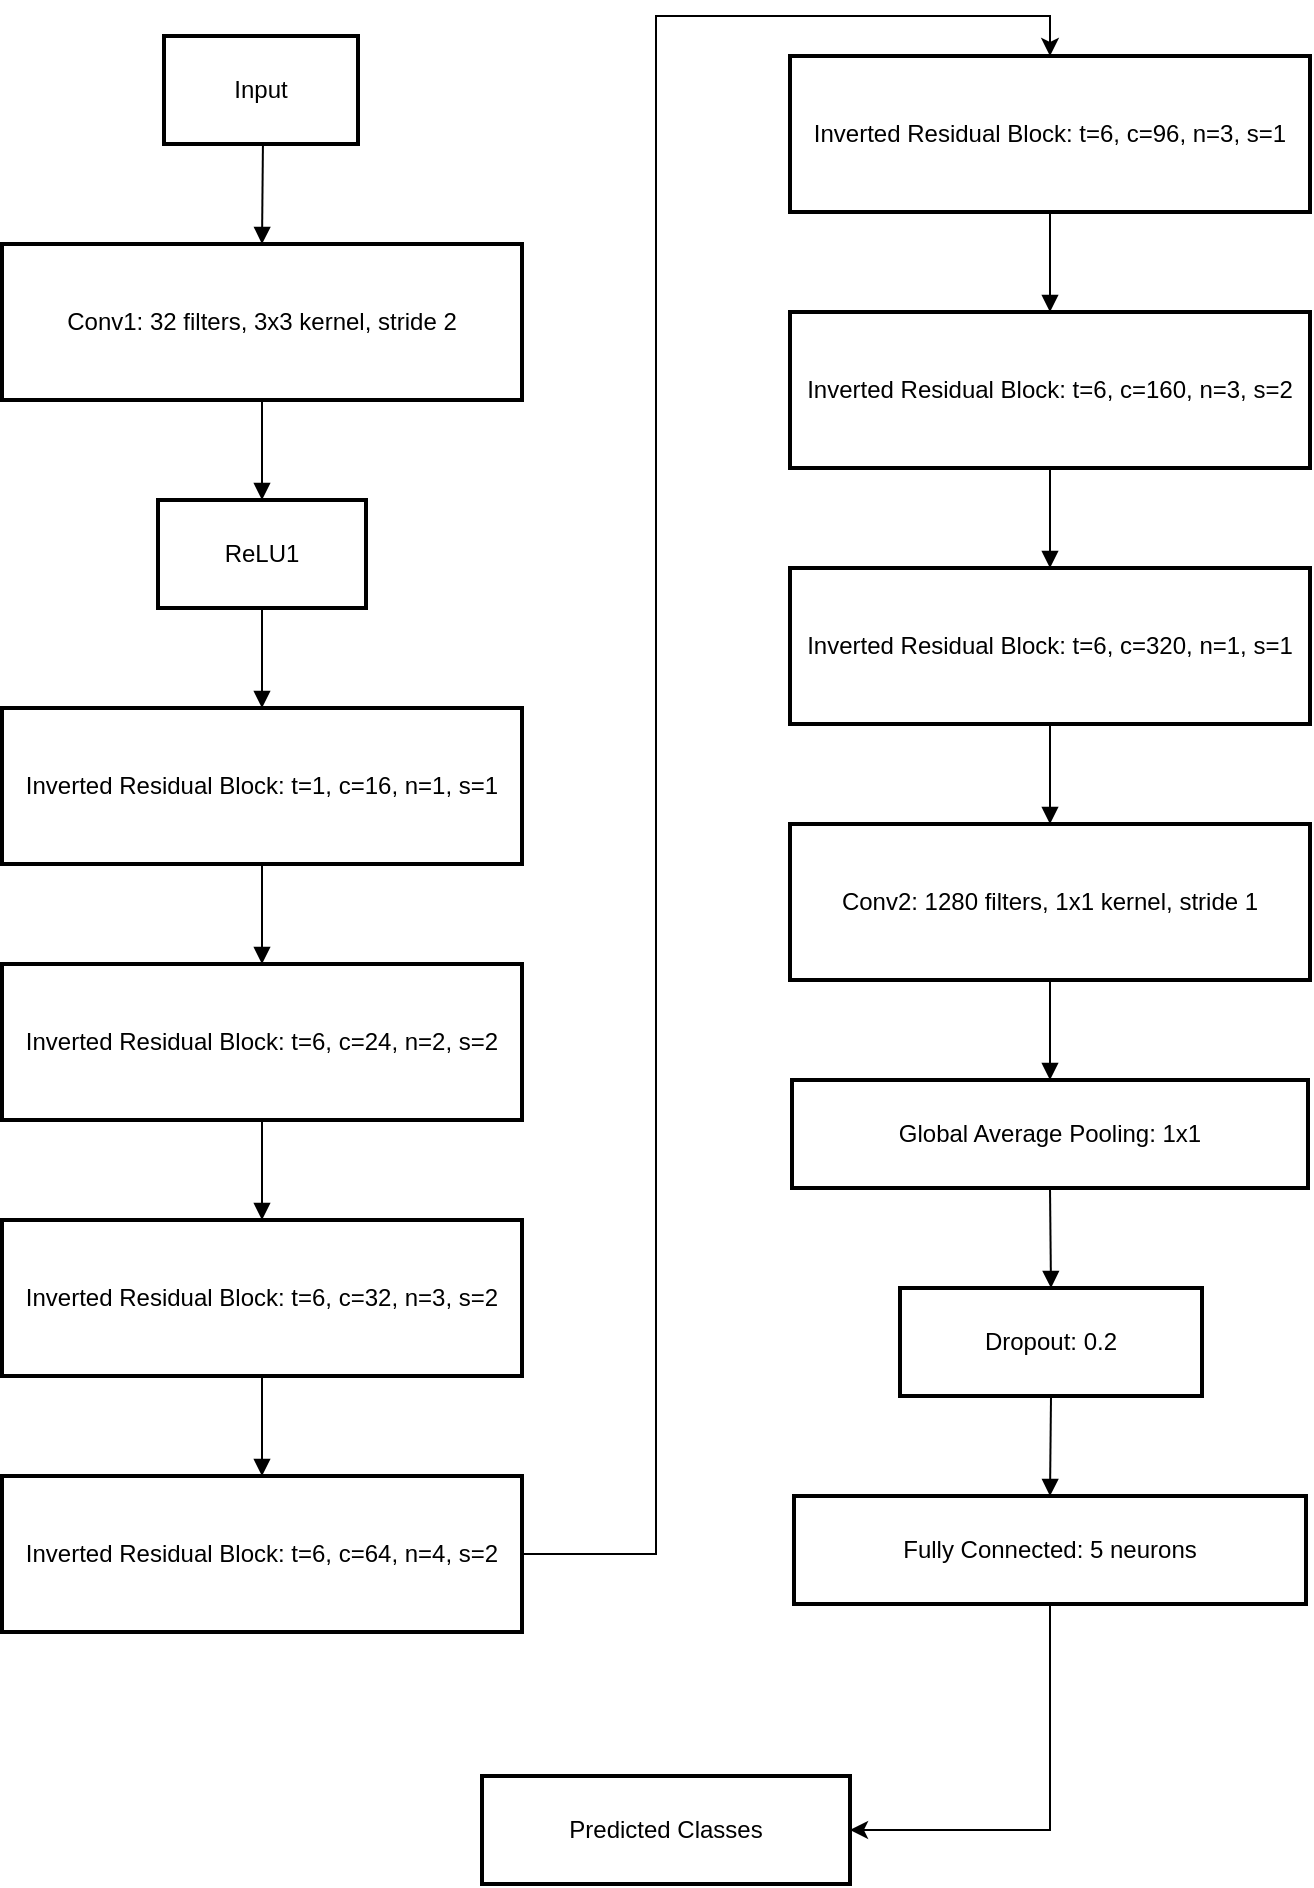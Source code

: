 <mxfile version="26.0.9">
  <diagram name="Page-1" id="NUpYmlJK31k0y7atno8J">
    <mxGraphModel dx="1221" dy="725" grid="1" gridSize="10" guides="1" tooltips="1" connect="1" arrows="1" fold="1" page="1" pageScale="1" pageWidth="827" pageHeight="1169" math="0" shadow="0">
      <root>
        <mxCell id="0" />
        <mxCell id="1" parent="0" />
        <mxCell id="IxdWaM10IjDjWFF7i-5I-1" value="Input" style="whiteSpace=wrap;strokeWidth=2;" vertex="1" parent="1">
          <mxGeometry x="101" y="20" width="97" height="54" as="geometry" />
        </mxCell>
        <mxCell id="IxdWaM10IjDjWFF7i-5I-2" value="Conv1: 32 filters, 3x3 kernel, stride 2" style="whiteSpace=wrap;strokeWidth=2;" vertex="1" parent="1">
          <mxGeometry x="20" y="124" width="260" height="78" as="geometry" />
        </mxCell>
        <mxCell id="IxdWaM10IjDjWFF7i-5I-3" value="ReLU1" style="whiteSpace=wrap;strokeWidth=2;" vertex="1" parent="1">
          <mxGeometry x="98" y="252" width="104" height="54" as="geometry" />
        </mxCell>
        <mxCell id="IxdWaM10IjDjWFF7i-5I-4" value="Inverted Residual Block: t=1, c=16, n=1, s=1" style="whiteSpace=wrap;strokeWidth=2;" vertex="1" parent="1">
          <mxGeometry x="20" y="356" width="260" height="78" as="geometry" />
        </mxCell>
        <mxCell id="IxdWaM10IjDjWFF7i-5I-5" value="Inverted Residual Block: t=6, c=24, n=2, s=2" style="whiteSpace=wrap;strokeWidth=2;" vertex="1" parent="1">
          <mxGeometry x="20" y="484" width="260" height="78" as="geometry" />
        </mxCell>
        <mxCell id="IxdWaM10IjDjWFF7i-5I-6" value="Inverted Residual Block: t=6, c=32, n=3, s=2" style="whiteSpace=wrap;strokeWidth=2;" vertex="1" parent="1">
          <mxGeometry x="20" y="612" width="260" height="78" as="geometry" />
        </mxCell>
        <mxCell id="IxdWaM10IjDjWFF7i-5I-31" style="edgeStyle=orthogonalEdgeStyle;rounded=0;orthogonalLoop=1;jettySize=auto;html=1;entryX=0.5;entryY=0;entryDx=0;entryDy=0;" edge="1" parent="1" source="IxdWaM10IjDjWFF7i-5I-7" target="IxdWaM10IjDjWFF7i-5I-8">
          <mxGeometry relative="1" as="geometry">
            <mxPoint x="340" as="targetPoint" />
          </mxGeometry>
        </mxCell>
        <mxCell id="IxdWaM10IjDjWFF7i-5I-7" value="Inverted Residual Block: t=6, c=64, n=4, s=2" style="whiteSpace=wrap;strokeWidth=2;" vertex="1" parent="1">
          <mxGeometry x="20" y="740" width="260" height="78" as="geometry" />
        </mxCell>
        <mxCell id="IxdWaM10IjDjWFF7i-5I-8" value="Inverted Residual Block: t=6, c=96, n=3, s=1" style="whiteSpace=wrap;strokeWidth=2;" vertex="1" parent="1">
          <mxGeometry x="414" y="30" width="260" height="78" as="geometry" />
        </mxCell>
        <mxCell id="IxdWaM10IjDjWFF7i-5I-9" value="Inverted Residual Block: t=6, c=160, n=3, s=2" style="whiteSpace=wrap;strokeWidth=2;" vertex="1" parent="1">
          <mxGeometry x="414" y="158" width="260" height="78" as="geometry" />
        </mxCell>
        <mxCell id="IxdWaM10IjDjWFF7i-5I-10" value="Inverted Residual Block: t=6, c=320, n=1, s=1" style="whiteSpace=wrap;strokeWidth=2;" vertex="1" parent="1">
          <mxGeometry x="414" y="286" width="260" height="78" as="geometry" />
        </mxCell>
        <mxCell id="IxdWaM10IjDjWFF7i-5I-11" value="Conv2: 1280 filters, 1x1 kernel, stride 1" style="whiteSpace=wrap;strokeWidth=2;" vertex="1" parent="1">
          <mxGeometry x="414" y="414" width="260" height="78" as="geometry" />
        </mxCell>
        <mxCell id="IxdWaM10IjDjWFF7i-5I-12" value="Global Average Pooling: 1x1" style="whiteSpace=wrap;strokeWidth=2;" vertex="1" parent="1">
          <mxGeometry x="415" y="542" width="258" height="54" as="geometry" />
        </mxCell>
        <mxCell id="IxdWaM10IjDjWFF7i-5I-13" value="Dropout: 0.2" style="whiteSpace=wrap;strokeWidth=2;" vertex="1" parent="1">
          <mxGeometry x="469" y="646" width="151" height="54" as="geometry" />
        </mxCell>
        <mxCell id="IxdWaM10IjDjWFF7i-5I-30" style="edgeStyle=orthogonalEdgeStyle;rounded=0;orthogonalLoop=1;jettySize=auto;html=1;entryX=1;entryY=0.5;entryDx=0;entryDy=0;" edge="1" parent="1" source="IxdWaM10IjDjWFF7i-5I-14" target="IxdWaM10IjDjWFF7i-5I-15">
          <mxGeometry relative="1" as="geometry" />
        </mxCell>
        <mxCell id="IxdWaM10IjDjWFF7i-5I-14" value="Fully Connected: 5 neurons" style="whiteSpace=wrap;strokeWidth=2;" vertex="1" parent="1">
          <mxGeometry x="416" y="750" width="256" height="54" as="geometry" />
        </mxCell>
        <mxCell id="IxdWaM10IjDjWFF7i-5I-15" value="Predicted Classes" style="whiteSpace=wrap;strokeWidth=2;" vertex="1" parent="1">
          <mxGeometry x="260" y="890" width="184" height="54" as="geometry" />
        </mxCell>
        <mxCell id="IxdWaM10IjDjWFF7i-5I-16" value="" style="curved=1;startArrow=none;endArrow=block;exitX=0.51;exitY=1;entryX=0.5;entryY=0;rounded=0;" edge="1" parent="1" source="IxdWaM10IjDjWFF7i-5I-1" target="IxdWaM10IjDjWFF7i-5I-2">
          <mxGeometry relative="1" as="geometry">
            <Array as="points" />
          </mxGeometry>
        </mxCell>
        <mxCell id="IxdWaM10IjDjWFF7i-5I-17" value="" style="curved=1;startArrow=none;endArrow=block;exitX=0.5;exitY=1;entryX=0.5;entryY=0;rounded=0;" edge="1" parent="1" source="IxdWaM10IjDjWFF7i-5I-2" target="IxdWaM10IjDjWFF7i-5I-3">
          <mxGeometry relative="1" as="geometry">
            <Array as="points" />
          </mxGeometry>
        </mxCell>
        <mxCell id="IxdWaM10IjDjWFF7i-5I-18" value="" style="curved=1;startArrow=none;endArrow=block;exitX=0.5;exitY=1;entryX=0.5;entryY=0;rounded=0;" edge="1" parent="1" source="IxdWaM10IjDjWFF7i-5I-3" target="IxdWaM10IjDjWFF7i-5I-4">
          <mxGeometry relative="1" as="geometry">
            <Array as="points" />
          </mxGeometry>
        </mxCell>
        <mxCell id="IxdWaM10IjDjWFF7i-5I-19" value="" style="curved=1;startArrow=none;endArrow=block;exitX=0.5;exitY=1;entryX=0.5;entryY=0;rounded=0;" edge="1" parent="1" source="IxdWaM10IjDjWFF7i-5I-4" target="IxdWaM10IjDjWFF7i-5I-5">
          <mxGeometry relative="1" as="geometry">
            <Array as="points" />
          </mxGeometry>
        </mxCell>
        <mxCell id="IxdWaM10IjDjWFF7i-5I-20" value="" style="curved=1;startArrow=none;endArrow=block;exitX=0.5;exitY=1;entryX=0.5;entryY=0;rounded=0;" edge="1" parent="1" source="IxdWaM10IjDjWFF7i-5I-5" target="IxdWaM10IjDjWFF7i-5I-6">
          <mxGeometry relative="1" as="geometry">
            <Array as="points" />
          </mxGeometry>
        </mxCell>
        <mxCell id="IxdWaM10IjDjWFF7i-5I-21" value="" style="curved=1;startArrow=none;endArrow=block;exitX=0.5;exitY=1;entryX=0.5;entryY=0;rounded=0;" edge="1" parent="1" source="IxdWaM10IjDjWFF7i-5I-6" target="IxdWaM10IjDjWFF7i-5I-7">
          <mxGeometry relative="1" as="geometry">
            <Array as="points" />
          </mxGeometry>
        </mxCell>
        <mxCell id="IxdWaM10IjDjWFF7i-5I-23" value="" style="curved=1;startArrow=none;endArrow=block;exitX=0.5;exitY=1;entryX=0.5;entryY=0;rounded=0;" edge="1" parent="1" source="IxdWaM10IjDjWFF7i-5I-8" target="IxdWaM10IjDjWFF7i-5I-9">
          <mxGeometry relative="1" as="geometry">
            <Array as="points" />
          </mxGeometry>
        </mxCell>
        <mxCell id="IxdWaM10IjDjWFF7i-5I-24" value="" style="curved=1;startArrow=none;endArrow=block;exitX=0.5;exitY=1;entryX=0.5;entryY=0;rounded=0;" edge="1" parent="1" source="IxdWaM10IjDjWFF7i-5I-9" target="IxdWaM10IjDjWFF7i-5I-10">
          <mxGeometry relative="1" as="geometry">
            <Array as="points" />
          </mxGeometry>
        </mxCell>
        <mxCell id="IxdWaM10IjDjWFF7i-5I-25" value="" style="curved=1;startArrow=none;endArrow=block;exitX=0.5;exitY=1;entryX=0.5;entryY=0;rounded=0;" edge="1" parent="1" source="IxdWaM10IjDjWFF7i-5I-10" target="IxdWaM10IjDjWFF7i-5I-11">
          <mxGeometry relative="1" as="geometry">
            <Array as="points" />
          </mxGeometry>
        </mxCell>
        <mxCell id="IxdWaM10IjDjWFF7i-5I-26" value="" style="curved=1;startArrow=none;endArrow=block;exitX=0.5;exitY=1;entryX=0.5;entryY=0;rounded=0;" edge="1" parent="1" source="IxdWaM10IjDjWFF7i-5I-11" target="IxdWaM10IjDjWFF7i-5I-12">
          <mxGeometry relative="1" as="geometry">
            <Array as="points" />
          </mxGeometry>
        </mxCell>
        <mxCell id="IxdWaM10IjDjWFF7i-5I-27" value="" style="curved=1;startArrow=none;endArrow=block;exitX=0.5;exitY=1;entryX=0.5;entryY=0;rounded=0;" edge="1" parent="1" source="IxdWaM10IjDjWFF7i-5I-12" target="IxdWaM10IjDjWFF7i-5I-13">
          <mxGeometry relative="1" as="geometry">
            <Array as="points" />
          </mxGeometry>
        </mxCell>
        <mxCell id="IxdWaM10IjDjWFF7i-5I-28" value="" style="curved=1;startArrow=none;endArrow=block;exitX=0.5;exitY=1;entryX=0.5;entryY=0;rounded=0;" edge="1" parent="1" source="IxdWaM10IjDjWFF7i-5I-13" target="IxdWaM10IjDjWFF7i-5I-14">
          <mxGeometry relative="1" as="geometry">
            <Array as="points" />
          </mxGeometry>
        </mxCell>
      </root>
    </mxGraphModel>
  </diagram>
</mxfile>

